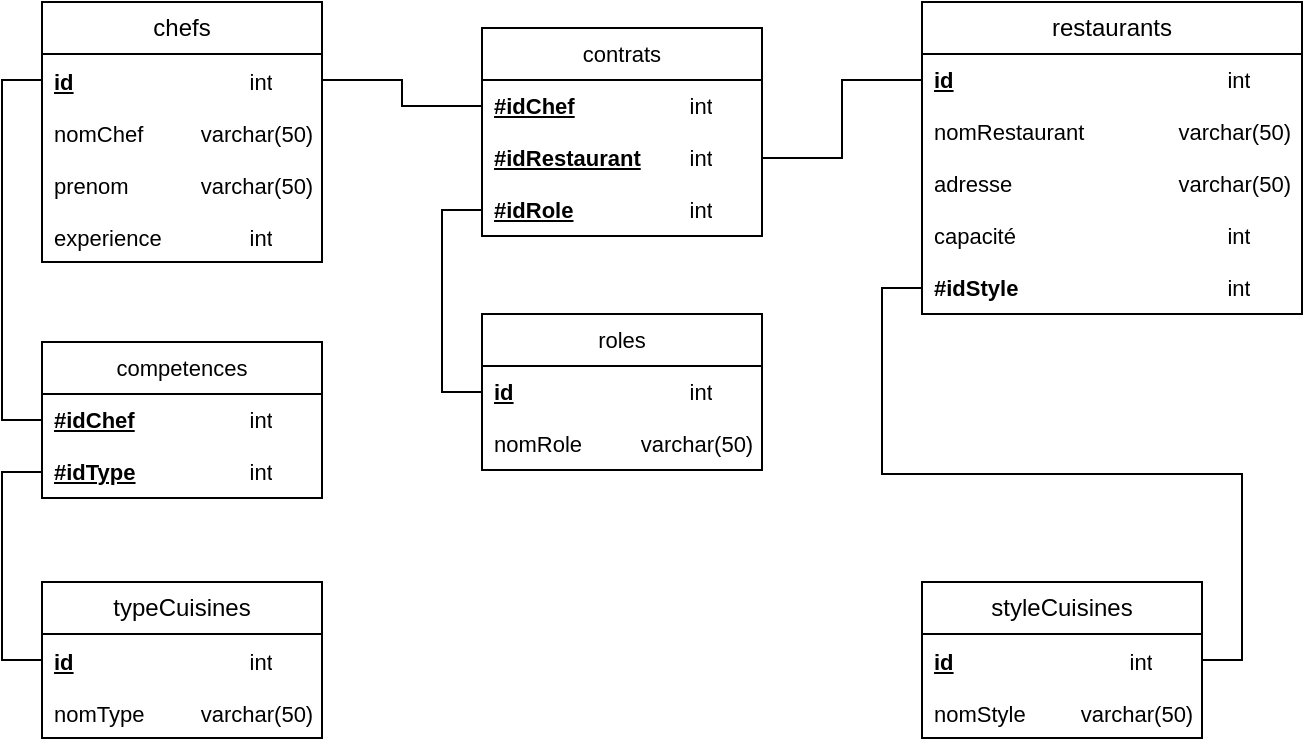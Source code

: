 <mxfile version="26.0.16">
  <diagram name="Page-1" id="Z72D1lIrYcafKXd_UvRh">
    <mxGraphModel dx="724" dy="434" grid="1" gridSize="10" guides="1" tooltips="1" connect="1" arrows="1" fold="1" page="1" pageScale="1" pageWidth="827" pageHeight="1169" math="0" shadow="0">
      <root>
        <mxCell id="0" />
        <mxCell id="1" parent="0" />
        <mxCell id="26pQaivacvIKFMDW4Wi4-9" value="styleCuisines" style="swimlane;fontStyle=0;childLayout=stackLayout;horizontal=1;startSize=26;fillColor=none;horizontalStack=0;resizeParent=1;resizeParentMax=0;resizeLast=0;collapsible=1;marginBottom=0;whiteSpace=wrap;html=1;" vertex="1" parent="1">
          <mxGeometry x="590" y="340" width="140" height="78" as="geometry" />
        </mxCell>
        <mxCell id="26pQaivacvIKFMDW4Wi4-10" value="&lt;font style=&quot;font-size: 11px;&quot;&gt;&lt;b style=&quot;text-decoration-line: underline;&quot;&gt;id&lt;/b&gt;&lt;span style=&quot;text-decoration-line: underline; font-weight: bold; white-space: pre;&quot;&gt;&#x9;&lt;/span&gt;&lt;span style=&quot;text-decoration-line: underline; font-weight: bold; white-space: pre;&quot;&gt;&#x9;&lt;/span&gt;&lt;span style=&quot;text-decoration-line: underline; font-weight: bold; white-space: pre;&quot;&gt;&#x9;&lt;/span&gt;&lt;span style=&quot;text-decoration-line: underline; font-weight: bold; white-space: pre;&quot;&gt;&#x9;&lt;/span&gt;int&lt;/font&gt;" style="text;strokeColor=none;fillColor=none;align=left;verticalAlign=top;spacingLeft=4;spacingRight=4;overflow=hidden;rotatable=0;points=[[0,0.5],[1,0.5]];portConstraint=eastwest;whiteSpace=wrap;html=1;" vertex="1" parent="26pQaivacvIKFMDW4Wi4-9">
          <mxGeometry y="26" width="140" height="26" as="geometry" />
        </mxCell>
        <mxCell id="26pQaivacvIKFMDW4Wi4-11" value="&lt;font style=&quot;font-size: 11px;&quot;&gt;nomStyle&lt;span style=&quot;white-space: pre;&quot;&gt;&#x9;&lt;/span&gt;&lt;span style=&quot;white-space: pre;&quot;&gt;&#x9;&lt;/span&gt;varchar(50)&lt;/font&gt;" style="text;strokeColor=none;fillColor=none;align=left;verticalAlign=top;spacingLeft=4;spacingRight=4;overflow=hidden;rotatable=0;points=[[0,0.5],[1,0.5]];portConstraint=eastwest;whiteSpace=wrap;html=1;" vertex="1" parent="26pQaivacvIKFMDW4Wi4-9">
          <mxGeometry y="52" width="140" height="26" as="geometry" />
        </mxCell>
        <mxCell id="26pQaivacvIKFMDW4Wi4-13" value="restaurants" style="swimlane;fontStyle=0;childLayout=stackLayout;horizontal=1;startSize=26;fillColor=none;horizontalStack=0;resizeParent=1;resizeParentMax=0;resizeLast=0;collapsible=1;marginBottom=0;whiteSpace=wrap;html=1;" vertex="1" parent="1">
          <mxGeometry x="590" y="50" width="190" height="156" as="geometry" />
        </mxCell>
        <mxCell id="26pQaivacvIKFMDW4Wi4-14" value="&lt;b style=&quot;text-decoration-line: underline;&quot;&gt;id&lt;/b&gt;&lt;span style=&quot;text-decoration-line: underline; font-weight: bold; white-space: pre;&quot;&gt;&#x9;&lt;/span&gt;&lt;span style=&quot;text-decoration-line: underline; font-weight: bold; white-space: pre;&quot;&gt;&#x9;&lt;/span&gt;&lt;span style=&quot;text-decoration-line: underline; font-weight: bold; white-space: pre;&quot;&gt;&#x9;&lt;/span&gt;&lt;span style=&quot;white-space: pre;&quot;&gt;&lt;b style=&quot;text-decoration-line: underline;&quot;&gt;&#x9;&lt;/b&gt;&lt;span style=&quot;text-decoration-line: underline; font-weight: bold; white-space: pre;&quot;&gt;&#x9;&lt;/span&gt;&lt;span style=&quot;text-decoration-line: underline; font-weight: bold; white-space: pre;&quot;&gt;&#x9;&lt;/span&gt;int&lt;/span&gt;" style="text;strokeColor=none;fillColor=none;align=left;verticalAlign=top;spacingLeft=4;spacingRight=4;overflow=hidden;rotatable=0;points=[[0,0.5],[1,0.5]];portConstraint=eastwest;whiteSpace=wrap;html=1;fontSize=11;" vertex="1" parent="26pQaivacvIKFMDW4Wi4-13">
          <mxGeometry y="26" width="190" height="26" as="geometry" />
        </mxCell>
        <mxCell id="26pQaivacvIKFMDW4Wi4-15" value="nomRestaurant&lt;span style=&quot;white-space: pre;&quot;&gt;&#x9;&lt;/span&gt;&lt;span style=&quot;white-space: pre;&quot;&gt;&#x9;&lt;/span&gt;varchar(50)" style="text;strokeColor=none;fillColor=none;align=left;verticalAlign=top;spacingLeft=4;spacingRight=4;overflow=hidden;rotatable=0;points=[[0,0.5],[1,0.5]];portConstraint=eastwest;whiteSpace=wrap;html=1;fontSize=11;" vertex="1" parent="26pQaivacvIKFMDW4Wi4-13">
          <mxGeometry y="52" width="190" height="26" as="geometry" />
        </mxCell>
        <mxCell id="26pQaivacvIKFMDW4Wi4-16" value="adresse&lt;span style=&quot;white-space: pre;&quot;&gt;&#x9;&lt;/span&gt;&lt;span style=&quot;white-space: pre;&quot;&gt;&#x9;&lt;/span&gt;&lt;span style=&quot;white-space: pre;&quot;&gt;&#x9;&lt;/span&gt;&lt;span style=&quot;white-space: pre;&quot;&gt;&#x9;&lt;/span&gt;varchar(50)" style="text;strokeColor=none;fillColor=none;align=left;verticalAlign=top;spacingLeft=4;spacingRight=4;overflow=hidden;rotatable=0;points=[[0,0.5],[1,0.5]];portConstraint=eastwest;whiteSpace=wrap;html=1;fontSize=11;" vertex="1" parent="26pQaivacvIKFMDW4Wi4-13">
          <mxGeometry y="78" width="190" height="26" as="geometry" />
        </mxCell>
        <mxCell id="26pQaivacvIKFMDW4Wi4-28" value="capacité&lt;span style=&quot;white-space: pre;&quot;&gt;&#x9;&lt;/span&gt;&lt;span style=&quot;white-space: pre;&quot;&gt;&#x9;&lt;/span&gt;&lt;span style=&quot;white-space: pre;&quot;&gt;&#x9;&lt;/span&gt;&lt;span style=&quot;white-space: pre;&quot;&gt;&#x9;&lt;/span&gt;&lt;span style=&quot;white-space: pre;&quot;&gt;&#x9;&lt;/span&gt;int" style="text;strokeColor=none;fillColor=none;align=left;verticalAlign=top;spacingLeft=4;spacingRight=4;overflow=hidden;rotatable=0;points=[[0,0.5],[1,0.5]];portConstraint=eastwest;whiteSpace=wrap;html=1;fontSize=11;" vertex="1" parent="26pQaivacvIKFMDW4Wi4-13">
          <mxGeometry y="104" width="190" height="26" as="geometry" />
        </mxCell>
        <mxCell id="26pQaivacvIKFMDW4Wi4-43" value="&lt;font style=&quot;font-size: 11px;&quot;&gt;&lt;b&gt;#idStyle&lt;/b&gt;&lt;span style=&quot;font-weight: bold; white-space: pre;&quot;&gt;&#x9;&lt;/span&gt;&lt;span style=&quot;font-weight: bold; white-space: pre;&quot;&gt;&#x9;&lt;/span&gt;&lt;span style=&quot;font-weight: bold; white-space: pre;&quot;&gt;&#x9;&lt;/span&gt;&lt;span style=&quot;font-weight: bold; white-space: pre;&quot;&gt;&#x9;&lt;span style=&quot;white-space: pre;&quot;&gt;&#x9;&lt;/span&gt;&lt;/span&gt;&lt;span style=&quot;white-space: pre;&quot;&gt;int&lt;/span&gt;&lt;/font&gt;" style="text;strokeColor=none;fillColor=none;align=left;verticalAlign=top;spacingLeft=4;spacingRight=4;overflow=hidden;rotatable=0;points=[[0,0.5],[1,0.5]];portConstraint=eastwest;whiteSpace=wrap;html=1;fontFamily=Helvetica;fontSize=10;fontColor=default;labelBackgroundColor=default;" vertex="1" parent="26pQaivacvIKFMDW4Wi4-13">
          <mxGeometry y="130" width="190" height="26" as="geometry" />
        </mxCell>
        <mxCell id="26pQaivacvIKFMDW4Wi4-17" value="chefs" style="swimlane;fontStyle=0;childLayout=stackLayout;horizontal=1;startSize=26;fillColor=none;horizontalStack=0;resizeParent=1;resizeParentMax=0;resizeLast=0;collapsible=1;marginBottom=0;whiteSpace=wrap;html=1;" vertex="1" parent="1">
          <mxGeometry x="150" y="50" width="140" height="130" as="geometry" />
        </mxCell>
        <mxCell id="26pQaivacvIKFMDW4Wi4-18" value="&lt;font style=&quot;font-size: 11px;&quot;&gt;&lt;b style=&quot;text-decoration-line: underline;&quot;&gt;id&lt;/b&gt;&lt;span style=&quot;text-decoration-line: underline; font-weight: bold; white-space: pre;&quot;&gt;&#x9;&lt;/span&gt;&lt;span style=&quot;text-decoration-line: underline; font-weight: bold; white-space: pre;&quot;&gt;&#x9;&lt;/span&gt;&lt;span style=&quot;text-decoration-line: underline; font-weight: bold; white-space: pre;&quot;&gt;&#x9;&lt;/span&gt;&lt;span style=&quot;text-decoration-line: underline; font-weight: bold; white-space: pre;&quot;&gt;&#x9;&lt;/span&gt;int&lt;/font&gt;" style="text;strokeColor=none;fillColor=none;align=left;verticalAlign=top;spacingLeft=4;spacingRight=4;overflow=hidden;rotatable=0;points=[[0,0.5],[1,0.5]];portConstraint=eastwest;whiteSpace=wrap;html=1;" vertex="1" parent="26pQaivacvIKFMDW4Wi4-17">
          <mxGeometry y="26" width="140" height="26" as="geometry" />
        </mxCell>
        <mxCell id="26pQaivacvIKFMDW4Wi4-19" value="&lt;font style=&quot;font-size: 11px;&quot;&gt;nomChef&lt;span style=&quot;white-space: pre;&quot;&gt;&#x9;&lt;/span&gt;&lt;span style=&quot;white-space: pre;&quot;&gt;&#x9;&lt;/span&gt;varchar(50)&lt;/font&gt;" style="text;strokeColor=none;fillColor=none;align=left;verticalAlign=top;spacingLeft=4;spacingRight=4;overflow=hidden;rotatable=0;points=[[0,0.5],[1,0.5]];portConstraint=eastwest;whiteSpace=wrap;html=1;" vertex="1" parent="26pQaivacvIKFMDW4Wi4-17">
          <mxGeometry y="52" width="140" height="26" as="geometry" />
        </mxCell>
        <mxCell id="26pQaivacvIKFMDW4Wi4-20" value="&lt;font style=&quot;font-size: 11px;&quot;&gt;prenom&lt;span style=&quot;white-space: pre;&quot;&gt;&#x9;&lt;/span&gt;&lt;span style=&quot;white-space: pre;&quot;&gt;&#x9;&lt;/span&gt;varchar(50)&lt;/font&gt;" style="text;strokeColor=none;fillColor=none;align=left;verticalAlign=top;spacingLeft=4;spacingRight=4;overflow=hidden;rotatable=0;points=[[0,0.5],[1,0.5]];portConstraint=eastwest;whiteSpace=wrap;html=1;" vertex="1" parent="26pQaivacvIKFMDW4Wi4-17">
          <mxGeometry y="78" width="140" height="26" as="geometry" />
        </mxCell>
        <mxCell id="26pQaivacvIKFMDW4Wi4-29" value="&lt;font style=&quot;font-size: 11px;&quot;&gt;experience&lt;span style=&quot;white-space: pre;&quot;&gt;&#x9;&lt;/span&gt;&lt;span style=&quot;white-space: pre;&quot;&gt;&#x9;&lt;/span&gt;int&lt;/font&gt;" style="text;strokeColor=none;fillColor=none;align=left;verticalAlign=top;spacingLeft=4;spacingRight=4;overflow=hidden;rotatable=0;points=[[0,0.5],[1,0.5]];portConstraint=eastwest;whiteSpace=wrap;html=1;" vertex="1" parent="26pQaivacvIKFMDW4Wi4-17">
          <mxGeometry y="104" width="140" height="26" as="geometry" />
        </mxCell>
        <mxCell id="26pQaivacvIKFMDW4Wi4-21" value="typeCuisines" style="swimlane;fontStyle=0;childLayout=stackLayout;horizontal=1;startSize=26;fillColor=none;horizontalStack=0;resizeParent=1;resizeParentMax=0;resizeLast=0;collapsible=1;marginBottom=0;whiteSpace=wrap;html=1;" vertex="1" parent="1">
          <mxGeometry x="150" y="340" width="140" height="78" as="geometry" />
        </mxCell>
        <mxCell id="26pQaivacvIKFMDW4Wi4-22" value="&lt;font style=&quot;font-size: 11px;&quot;&gt;&lt;b style=&quot;text-decoration-line: underline;&quot;&gt;id&lt;/b&gt;&lt;span style=&quot;text-decoration-line: underline; font-weight: bold; white-space: pre;&quot;&gt;&#x9;&lt;/span&gt;&lt;span style=&quot;text-decoration-line: underline; font-weight: bold; white-space: pre;&quot;&gt;&#x9;&lt;/span&gt;&lt;span style=&quot;text-decoration-line: underline; font-weight: bold; white-space: pre;&quot;&gt;&#x9;&lt;/span&gt;&lt;span style=&quot;text-decoration-line: underline; font-weight: bold; white-space: pre;&quot;&gt;&#x9;&lt;/span&gt;int&lt;/font&gt;" style="text;strokeColor=none;fillColor=none;align=left;verticalAlign=top;spacingLeft=4;spacingRight=4;overflow=hidden;rotatable=0;points=[[0,0.5],[1,0.5]];portConstraint=eastwest;whiteSpace=wrap;html=1;" vertex="1" parent="26pQaivacvIKFMDW4Wi4-21">
          <mxGeometry y="26" width="140" height="26" as="geometry" />
        </mxCell>
        <mxCell id="26pQaivacvIKFMDW4Wi4-23" value="&lt;font style=&quot;font-size: 11px;&quot;&gt;nomType&lt;span style=&quot;white-space: pre;&quot;&gt;&#x9;&lt;/span&gt;&lt;span style=&quot;white-space: pre;&quot;&gt;&#x9;&lt;/span&gt;varchar(50)&lt;/font&gt;" style="text;strokeColor=none;fillColor=none;align=left;verticalAlign=top;spacingLeft=4;spacingRight=4;overflow=hidden;rotatable=0;points=[[0,0.5],[1,0.5]];portConstraint=eastwest;whiteSpace=wrap;html=1;" vertex="1" parent="26pQaivacvIKFMDW4Wi4-21">
          <mxGeometry y="52" width="140" height="26" as="geometry" />
        </mxCell>
        <mxCell id="26pQaivacvIKFMDW4Wi4-45" style="edgeStyle=orthogonalEdgeStyle;shape=connector;rounded=0;orthogonalLoop=1;jettySize=auto;html=1;entryX=0;entryY=0.5;entryDx=0;entryDy=0;strokeColor=default;align=center;verticalAlign=middle;fontFamily=Helvetica;fontSize=11;fontColor=default;labelBackgroundColor=default;startFill=0;endArrow=none;" edge="1" parent="1" source="26pQaivacvIKFMDW4Wi4-10" target="26pQaivacvIKFMDW4Wi4-43">
          <mxGeometry relative="1" as="geometry" />
        </mxCell>
        <mxCell id="26pQaivacvIKFMDW4Wi4-46" value="contrats" style="swimlane;fontStyle=0;childLayout=stackLayout;horizontal=1;startSize=26;fillColor=none;horizontalStack=0;resizeParent=1;resizeParentMax=0;resizeLast=0;collapsible=1;marginBottom=0;whiteSpace=wrap;html=1;fontFamily=Helvetica;fontSize=11;fontColor=default;labelBackgroundColor=default;" vertex="1" parent="1">
          <mxGeometry x="370" y="63" width="140" height="104" as="geometry" />
        </mxCell>
        <mxCell id="26pQaivacvIKFMDW4Wi4-47" value="&lt;b style=&quot;text-decoration-line: underline;&quot;&gt;#idChef&lt;/b&gt;&lt;span style=&quot;text-decoration-line: underline; font-weight: bold; white-space: pre;&quot;&gt;&#x9;&lt;/span&gt;&lt;span style=&quot;white-space: pre;&quot;&gt;&lt;b style=&quot;text-decoration-line: underline;&quot;&gt;&#x9;&lt;/b&gt;&lt;span style=&quot;text-decoration-line: underline; font-weight: bold; white-space: pre;&quot;&gt;&#x9;&lt;/span&gt;int&lt;/span&gt;" style="text;strokeColor=none;fillColor=none;align=left;verticalAlign=top;spacingLeft=4;spacingRight=4;overflow=hidden;rotatable=0;points=[[0,0.5],[1,0.5]];portConstraint=eastwest;whiteSpace=wrap;html=1;fontFamily=Helvetica;fontSize=11;fontColor=default;labelBackgroundColor=default;" vertex="1" parent="26pQaivacvIKFMDW4Wi4-46">
          <mxGeometry y="26" width="140" height="26" as="geometry" />
        </mxCell>
        <mxCell id="26pQaivacvIKFMDW4Wi4-48" value="&lt;b style=&quot;text-decoration-line: underline;&quot;&gt;#idRestaurant&lt;/b&gt;&lt;span style=&quot;text-decoration-line: underline; font-weight: bold; white-space: pre;&quot;&gt;&#x9;&lt;/span&gt;int" style="text;strokeColor=none;fillColor=none;align=left;verticalAlign=top;spacingLeft=4;spacingRight=4;overflow=hidden;rotatable=0;points=[[0,0.5],[1,0.5]];portConstraint=eastwest;whiteSpace=wrap;html=1;fontFamily=Helvetica;fontSize=11;fontColor=default;labelBackgroundColor=default;" vertex="1" parent="26pQaivacvIKFMDW4Wi4-46">
          <mxGeometry y="52" width="140" height="26" as="geometry" />
        </mxCell>
        <mxCell id="26pQaivacvIKFMDW4Wi4-49" value="&lt;u&gt;&lt;b&gt;#idRole&lt;/b&gt;&lt;/u&gt;&lt;span style=&quot;white-space: pre;&quot;&gt;&#x9;&lt;/span&gt;&lt;span style=&quot;white-space: pre;&quot;&gt;&#x9;&lt;/span&gt;&lt;span style=&quot;white-space: pre;&quot;&gt;&#x9;int&lt;/span&gt;" style="text;strokeColor=none;fillColor=none;align=left;verticalAlign=top;spacingLeft=4;spacingRight=4;overflow=hidden;rotatable=0;points=[[0,0.5],[1,0.5]];portConstraint=eastwest;whiteSpace=wrap;html=1;fontFamily=Helvetica;fontSize=11;fontColor=default;labelBackgroundColor=default;" vertex="1" parent="26pQaivacvIKFMDW4Wi4-46">
          <mxGeometry y="78" width="140" height="26" as="geometry" />
        </mxCell>
        <mxCell id="26pQaivacvIKFMDW4Wi4-50" style="edgeStyle=orthogonalEdgeStyle;shape=connector;rounded=0;orthogonalLoop=1;jettySize=auto;html=1;strokeColor=default;align=center;verticalAlign=middle;fontFamily=Helvetica;fontSize=11;fontColor=default;labelBackgroundColor=default;startFill=0;endArrow=none;" edge="1" parent="1" source="26pQaivacvIKFMDW4Wi4-18" target="26pQaivacvIKFMDW4Wi4-47">
          <mxGeometry relative="1" as="geometry" />
        </mxCell>
        <mxCell id="26pQaivacvIKFMDW4Wi4-51" style="edgeStyle=orthogonalEdgeStyle;shape=connector;rounded=0;orthogonalLoop=1;jettySize=auto;html=1;entryX=1;entryY=0.5;entryDx=0;entryDy=0;strokeColor=default;align=center;verticalAlign=middle;fontFamily=Helvetica;fontSize=11;fontColor=default;labelBackgroundColor=default;startFill=0;endArrow=none;" edge="1" parent="1" source="26pQaivacvIKFMDW4Wi4-14" target="26pQaivacvIKFMDW4Wi4-48">
          <mxGeometry relative="1" as="geometry" />
        </mxCell>
        <mxCell id="26pQaivacvIKFMDW4Wi4-52" value="competences" style="swimlane;fontStyle=0;childLayout=stackLayout;horizontal=1;startSize=26;fillColor=none;horizontalStack=0;resizeParent=1;resizeParentMax=0;resizeLast=0;collapsible=1;marginBottom=0;whiteSpace=wrap;html=1;fontFamily=Helvetica;fontSize=11;fontColor=default;labelBackgroundColor=default;" vertex="1" parent="1">
          <mxGeometry x="150" y="220" width="140" height="78" as="geometry" />
        </mxCell>
        <mxCell id="26pQaivacvIKFMDW4Wi4-53" value="&lt;b style=&quot;text-decoration-line: underline;&quot;&gt;#idChef&lt;/b&gt;&lt;span style=&quot;text-decoration-line: underline; font-weight: bold; white-space: pre;&quot;&gt;&#x9;&lt;/span&gt;&lt;span style=&quot;text-decoration-line: underline; font-weight: bold; white-space: pre;&quot;&gt;&#x9;&lt;/span&gt;&lt;span style=&quot;text-decoration-line: underline; font-weight: bold; white-space: pre;&quot;&gt;&#x9;&lt;/span&gt;int" style="text;strokeColor=none;fillColor=none;align=left;verticalAlign=top;spacingLeft=4;spacingRight=4;overflow=hidden;rotatable=0;points=[[0,0.5],[1,0.5]];portConstraint=eastwest;whiteSpace=wrap;html=1;fontFamily=Helvetica;fontSize=11;fontColor=default;labelBackgroundColor=default;" vertex="1" parent="26pQaivacvIKFMDW4Wi4-52">
          <mxGeometry y="26" width="140" height="26" as="geometry" />
        </mxCell>
        <mxCell id="26pQaivacvIKFMDW4Wi4-54" value="&lt;b style=&quot;text-decoration-line: underline;&quot;&gt;#idType&lt;/b&gt;&lt;span style=&quot;text-decoration-line: underline; font-weight: bold; white-space: pre;&quot;&gt;&#x9;&lt;/span&gt;&lt;span style=&quot;text-decoration-line: underline; font-weight: bold; white-space: pre;&quot;&gt;&#x9;&lt;/span&gt;&lt;span style=&quot;text-decoration-line: underline; font-weight: bold; white-space: pre;&quot;&gt;&#x9;&lt;/span&gt;int" style="text;strokeColor=none;fillColor=none;align=left;verticalAlign=top;spacingLeft=4;spacingRight=4;overflow=hidden;rotatable=0;points=[[0,0.5],[1,0.5]];portConstraint=eastwest;whiteSpace=wrap;html=1;fontFamily=Helvetica;fontSize=11;fontColor=default;labelBackgroundColor=default;" vertex="1" parent="26pQaivacvIKFMDW4Wi4-52">
          <mxGeometry y="52" width="140" height="26" as="geometry" />
        </mxCell>
        <mxCell id="26pQaivacvIKFMDW4Wi4-56" style="edgeStyle=orthogonalEdgeStyle;shape=connector;rounded=0;orthogonalLoop=1;jettySize=auto;html=1;entryX=0;entryY=0.5;entryDx=0;entryDy=0;strokeColor=default;align=center;verticalAlign=middle;fontFamily=Helvetica;fontSize=11;fontColor=default;labelBackgroundColor=default;startFill=0;endArrow=none;" edge="1" parent="1" source="26pQaivacvIKFMDW4Wi4-18" target="26pQaivacvIKFMDW4Wi4-53">
          <mxGeometry relative="1" as="geometry" />
        </mxCell>
        <mxCell id="26pQaivacvIKFMDW4Wi4-57" style="edgeStyle=orthogonalEdgeStyle;shape=connector;rounded=0;orthogonalLoop=1;jettySize=auto;html=1;entryX=0;entryY=0.5;entryDx=0;entryDy=0;strokeColor=default;align=center;verticalAlign=middle;fontFamily=Helvetica;fontSize=11;fontColor=default;labelBackgroundColor=default;startFill=0;endArrow=none;" edge="1" parent="1" source="26pQaivacvIKFMDW4Wi4-22" target="26pQaivacvIKFMDW4Wi4-54">
          <mxGeometry relative="1" as="geometry" />
        </mxCell>
        <mxCell id="26pQaivacvIKFMDW4Wi4-58" value="roles" style="swimlane;fontStyle=0;childLayout=stackLayout;horizontal=1;startSize=26;fillColor=none;horizontalStack=0;resizeParent=1;resizeParentMax=0;resizeLast=0;collapsible=1;marginBottom=0;whiteSpace=wrap;html=1;fontFamily=Helvetica;fontSize=11;fontColor=default;labelBackgroundColor=default;" vertex="1" parent="1">
          <mxGeometry x="370" y="206" width="140" height="78" as="geometry" />
        </mxCell>
        <mxCell id="26pQaivacvIKFMDW4Wi4-59" value="&lt;b style=&quot;text-decoration-line: underline;&quot;&gt;id&lt;/b&gt;&lt;span style=&quot;text-decoration-line: underline; font-weight: bold; white-space: pre;&quot;&gt;&#x9;&lt;/span&gt;&lt;span style=&quot;text-decoration-line: underline; font-weight: bold; white-space: pre;&quot;&gt;&#x9;&lt;/span&gt;&lt;span style=&quot;text-decoration-line: underline; font-weight: bold; white-space: pre;&quot;&gt;&#x9;&lt;/span&gt;&lt;span style=&quot;text-decoration-line: underline; font-weight: bold; white-space: pre;&quot;&gt;&#x9;&lt;/span&gt;int" style="text;strokeColor=none;fillColor=none;align=left;verticalAlign=top;spacingLeft=4;spacingRight=4;overflow=hidden;rotatable=0;points=[[0,0.5],[1,0.5]];portConstraint=eastwest;whiteSpace=wrap;html=1;fontFamily=Helvetica;fontSize=11;fontColor=default;labelBackgroundColor=default;" vertex="1" parent="26pQaivacvIKFMDW4Wi4-58">
          <mxGeometry y="26" width="140" height="26" as="geometry" />
        </mxCell>
        <mxCell id="26pQaivacvIKFMDW4Wi4-60" value="nomRole&lt;span style=&quot;white-space: pre;&quot;&gt;&#x9;&lt;/span&gt;&lt;span style=&quot;white-space: pre;&quot;&gt;&#x9;&lt;/span&gt;varchar(50)" style="text;strokeColor=none;fillColor=none;align=left;verticalAlign=top;spacingLeft=4;spacingRight=4;overflow=hidden;rotatable=0;points=[[0,0.5],[1,0.5]];portConstraint=eastwest;whiteSpace=wrap;html=1;fontFamily=Helvetica;fontSize=11;fontColor=default;labelBackgroundColor=default;" vertex="1" parent="26pQaivacvIKFMDW4Wi4-58">
          <mxGeometry y="52" width="140" height="26" as="geometry" />
        </mxCell>
        <mxCell id="26pQaivacvIKFMDW4Wi4-62" style="edgeStyle=orthogonalEdgeStyle;shape=connector;rounded=0;orthogonalLoop=1;jettySize=auto;html=1;entryX=0;entryY=0.5;entryDx=0;entryDy=0;strokeColor=default;align=center;verticalAlign=middle;fontFamily=Helvetica;fontSize=11;fontColor=default;labelBackgroundColor=default;startFill=0;endArrow=none;" edge="1" parent="1" source="26pQaivacvIKFMDW4Wi4-59" target="26pQaivacvIKFMDW4Wi4-49">
          <mxGeometry relative="1" as="geometry" />
        </mxCell>
      </root>
    </mxGraphModel>
  </diagram>
</mxfile>
